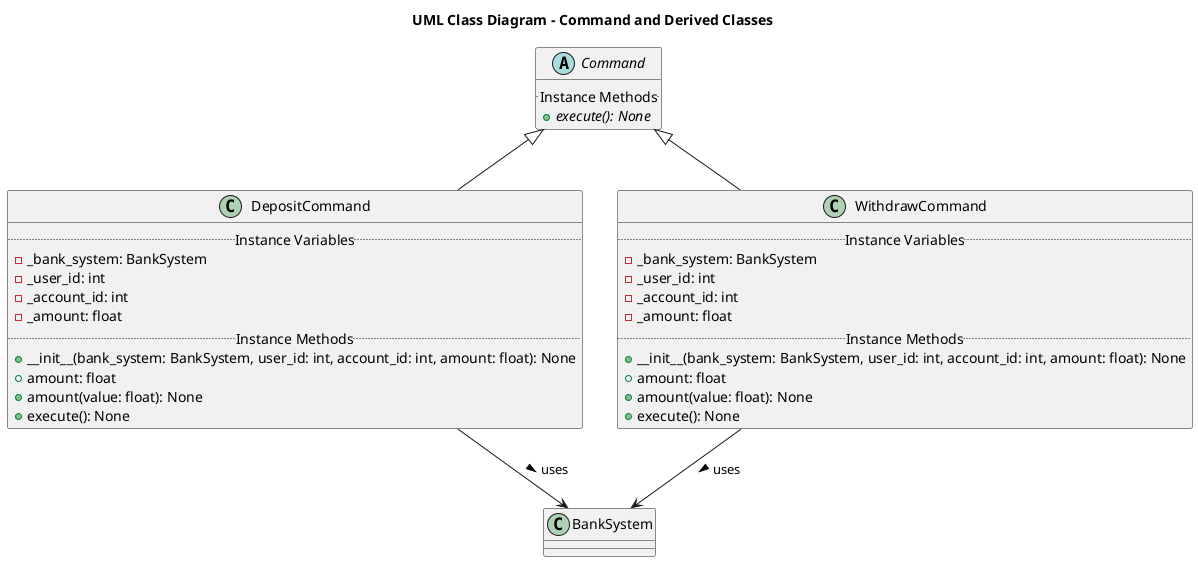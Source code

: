 @startuml
scale 1
title "UML Class Diagram - Command and Derived Classes"

abstract class Command {
  .. Instance Methods ..
  + execute(): None {abstract}
}

class DepositCommand {
  .. Instance Variables ..
  - _bank_system: BankSystem
  - _user_id: int
  - _account_id: int
  - _amount: float
  .. Instance Methods ..
  + __init__(bank_system: BankSystem, user_id: int, account_id: int, amount: float): None
  + amount: float
  + amount(value: float): None
  + execute(): None
}

class WithdrawCommand {
  .. Instance Variables ..
  - _bank_system: BankSystem
  - _user_id: int
  - _account_id: int
  - _amount: float
  .. Instance Methods ..
  + __init__(bank_system: BankSystem, user_id: int, account_id: int, amount: float): None
  + amount: float
  + amount(value: float): None
  + execute(): None
}

Command <|-- DepositCommand
Command <|-- WithdrawCommand
DepositCommand --> BankSystem: uses >
WithdrawCommand --> BankSystem: uses >
@enduml
